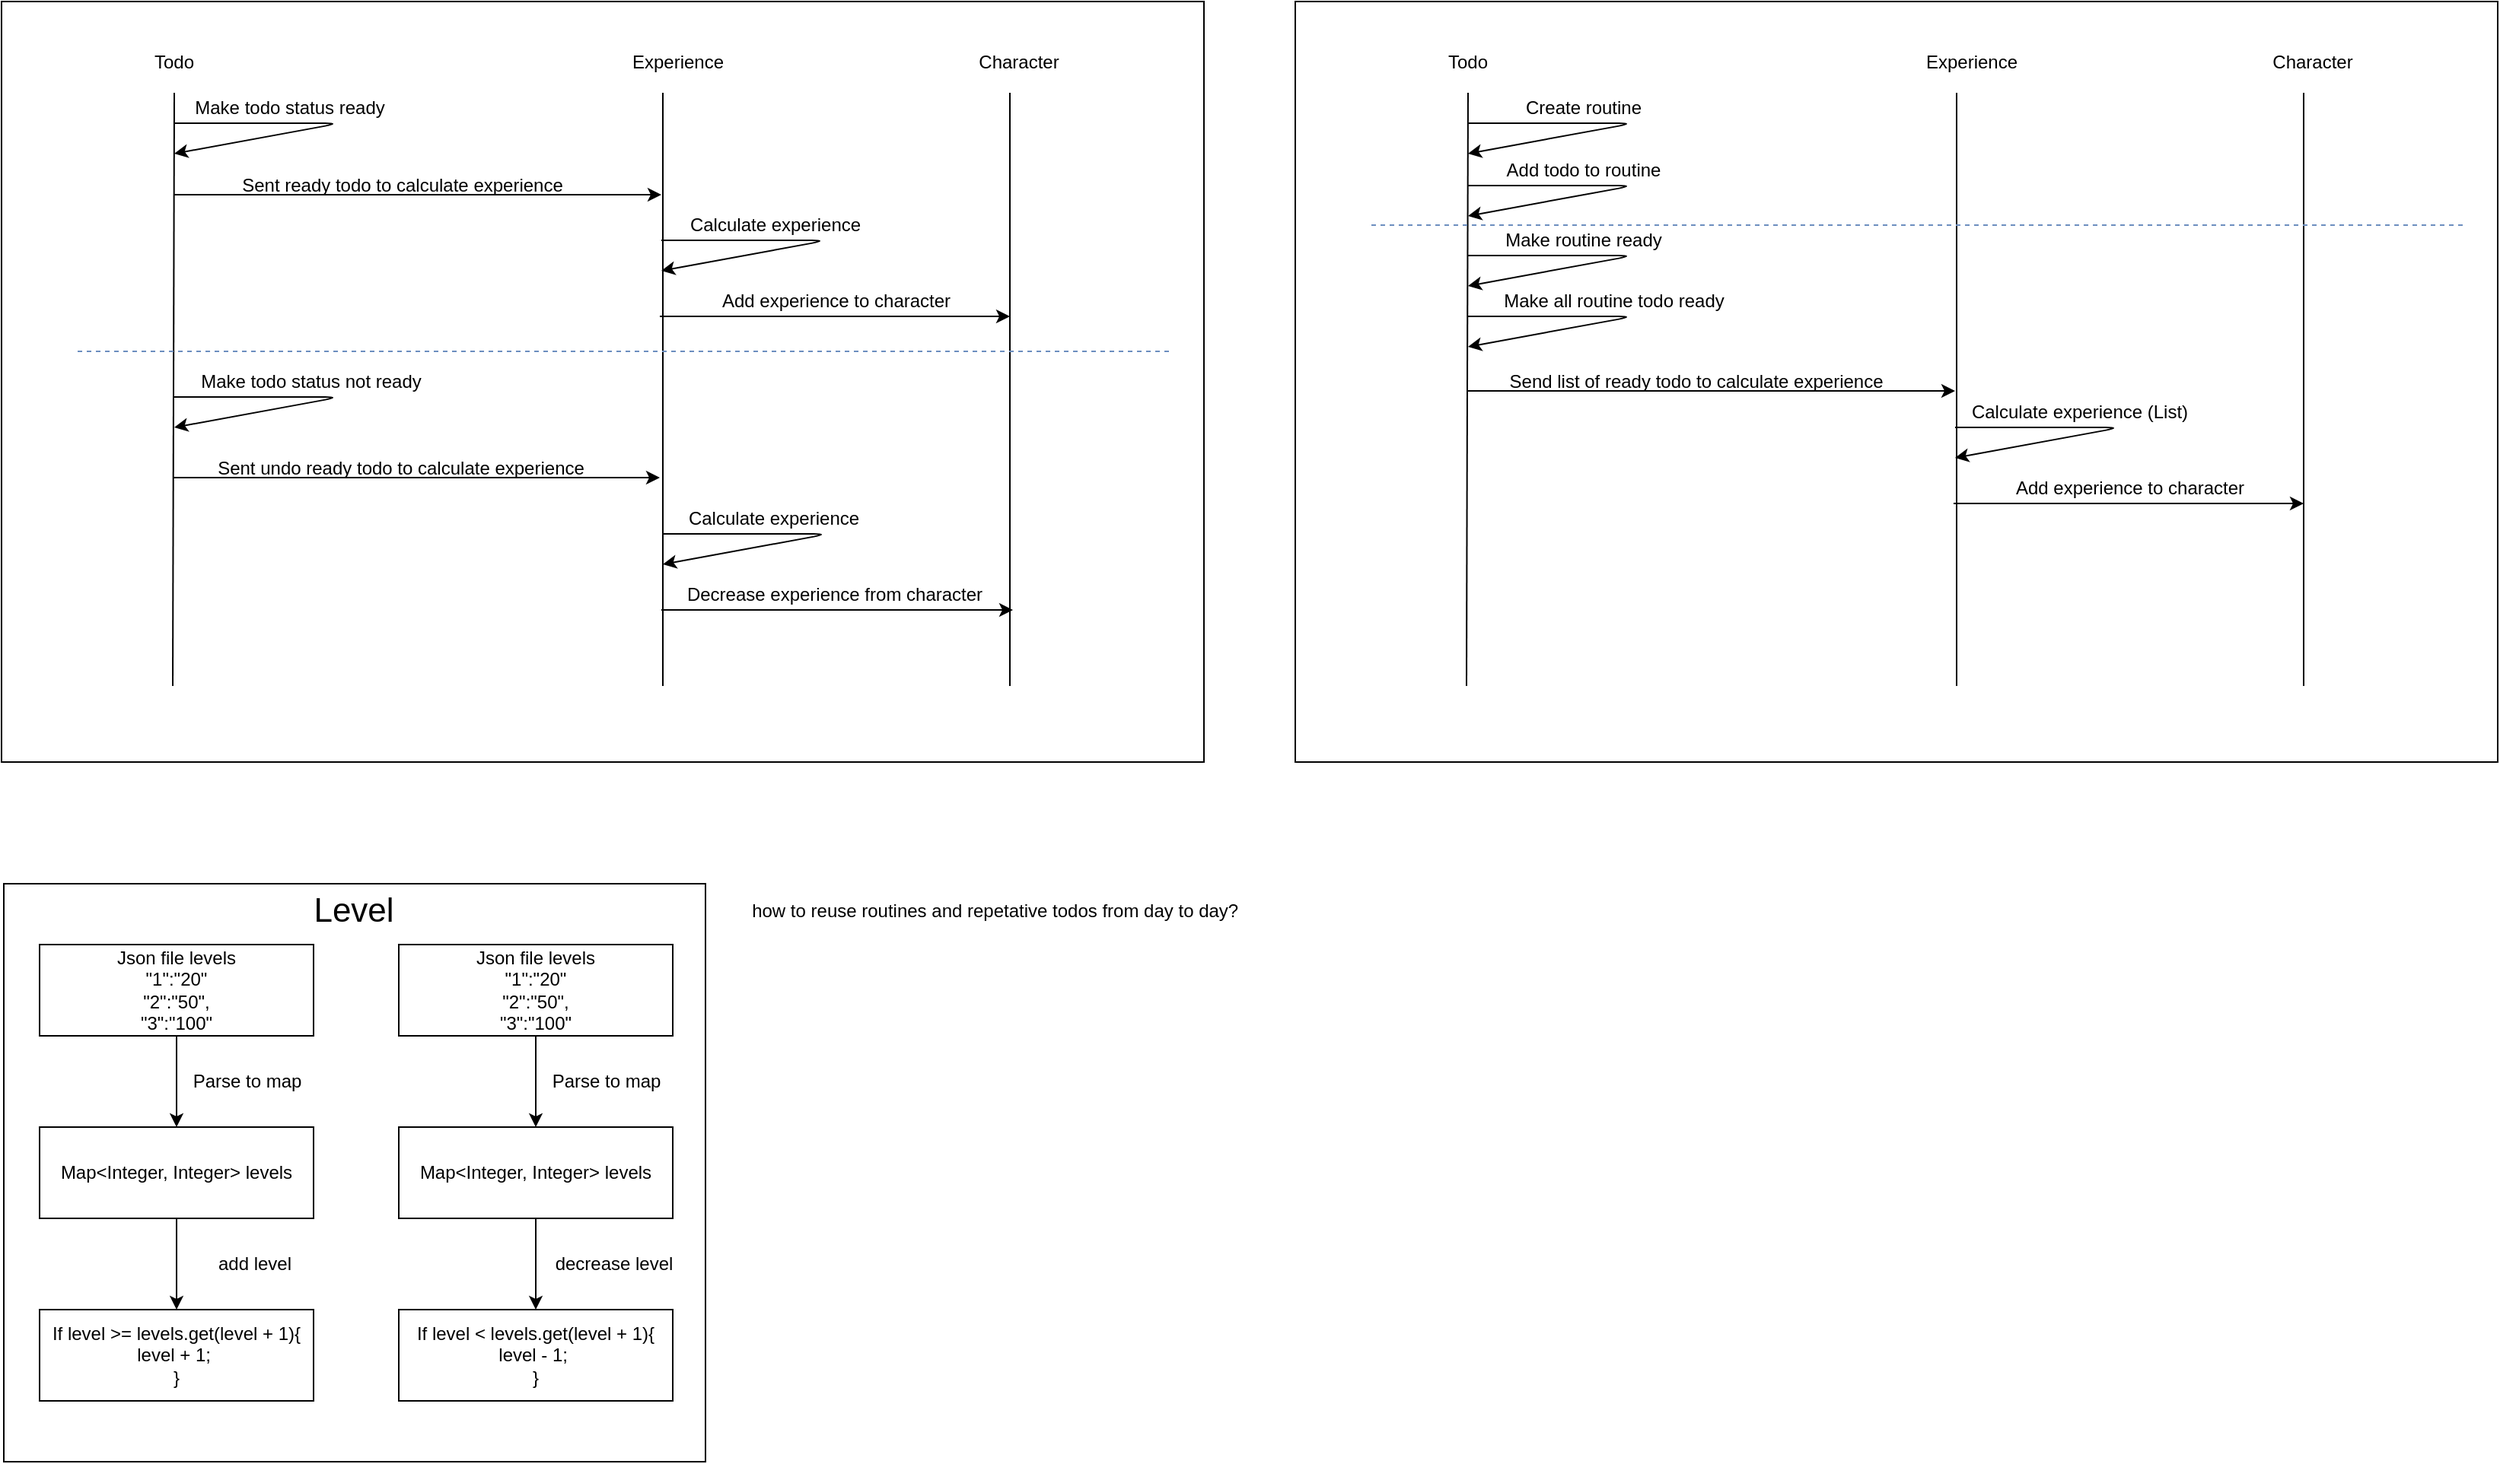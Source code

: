 <mxfile version="12.9.5" type="github">
  <diagram id="72BcZR0rlZjfZ5FAyjgI" name="Page-1">
    <mxGraphModel dx="2926" dy="1150" grid="1" gridSize="10" guides="1" tooltips="1" connect="1" arrows="1" fold="1" page="1" pageScale="1" pageWidth="850" pageHeight="1100" math="0" shadow="0">
      <root>
        <mxCell id="0" />
        <mxCell id="1" parent="0" />
        <mxCell id="xvMoqlMjp2rzaihJ2d3--21" value="" style="rounded=0;whiteSpace=wrap;html=1;" parent="1" vertex="1">
          <mxGeometry x="-818.5" y="620" width="461" height="380" as="geometry" />
        </mxCell>
        <mxCell id="khnz0ugkUXOLGg5roT6c-28" value="" style="rounded=0;whiteSpace=wrap;html=1;" parent="1" vertex="1">
          <mxGeometry x="-820" y="40" width="790" height="500" as="geometry" />
        </mxCell>
        <mxCell id="khnz0ugkUXOLGg5roT6c-2" value="" style="endArrow=none;html=1;" parent="1" edge="1">
          <mxGeometry width="50" height="50" relative="1" as="geometry">
            <mxPoint x="-707.5" y="490" as="sourcePoint" />
            <mxPoint x="-706.5" y="100" as="targetPoint" />
          </mxGeometry>
        </mxCell>
        <mxCell id="khnz0ugkUXOLGg5roT6c-3" value="" style="endArrow=none;html=1;" parent="1" edge="1">
          <mxGeometry width="50" height="50" relative="1" as="geometry">
            <mxPoint x="-385.5" y="490" as="sourcePoint" />
            <mxPoint x="-385.5" y="100" as="targetPoint" />
            <Array as="points">
              <mxPoint x="-385.5" y="247" />
            </Array>
          </mxGeometry>
        </mxCell>
        <mxCell id="khnz0ugkUXOLGg5roT6c-4" value="Todo" style="text;html=1;align=center;verticalAlign=middle;resizable=0;points=[];autosize=1;" parent="1" vertex="1">
          <mxGeometry x="-727.5" y="70" width="40" height="20" as="geometry" />
        </mxCell>
        <mxCell id="khnz0ugkUXOLGg5roT6c-5" value="Experience" style="text;html=1;align=center;verticalAlign=middle;resizable=0;points=[];autosize=1;" parent="1" vertex="1">
          <mxGeometry x="-416.5" y="70" width="80" height="20" as="geometry" />
        </mxCell>
        <mxCell id="khnz0ugkUXOLGg5roT6c-6" value="" style="endArrow=classic;html=1;" parent="1" edge="1">
          <mxGeometry width="50" height="50" relative="1" as="geometry">
            <mxPoint x="-706.5" y="167" as="sourcePoint" />
            <mxPoint x="-386.5" y="167" as="targetPoint" />
          </mxGeometry>
        </mxCell>
        <mxCell id="khnz0ugkUXOLGg5roT6c-7" value="Sent ready todo to calculate experience" style="text;html=1;align=center;verticalAlign=middle;resizable=0;points=[];autosize=1;" parent="1" vertex="1">
          <mxGeometry x="-672.5" y="151" width="230" height="20" as="geometry" />
        </mxCell>
        <mxCell id="khnz0ugkUXOLGg5roT6c-8" value="" style="endArrow=classic;html=1;" parent="1" edge="1">
          <mxGeometry width="50" height="50" relative="1" as="geometry">
            <mxPoint x="-386.5" y="197" as="sourcePoint" />
            <mxPoint x="-386.5" y="217" as="targetPoint" />
            <Array as="points">
              <mxPoint x="-277.5" y="197" />
            </Array>
          </mxGeometry>
        </mxCell>
        <mxCell id="khnz0ugkUXOLGg5roT6c-9" value="" style="endArrow=none;html=1;" parent="1" edge="1">
          <mxGeometry width="50" height="50" relative="1" as="geometry">
            <mxPoint x="-157.5" y="490" as="sourcePoint" />
            <mxPoint x="-157.5" y="100" as="targetPoint" />
            <Array as="points">
              <mxPoint x="-157.5" y="247" />
            </Array>
          </mxGeometry>
        </mxCell>
        <mxCell id="khnz0ugkUXOLGg5roT6c-10" value="Character" style="text;html=1;align=center;verticalAlign=middle;resizable=0;points=[];autosize=1;" parent="1" vertex="1">
          <mxGeometry x="-187.5" y="70" width="70" height="20" as="geometry" />
        </mxCell>
        <mxCell id="khnz0ugkUXOLGg5roT6c-11" value="Calculate experience" style="text;html=1;align=center;verticalAlign=middle;resizable=0;points=[];autosize=1;" parent="1" vertex="1">
          <mxGeometry x="-377.5" y="177" width="130" height="20" as="geometry" />
        </mxCell>
        <mxCell id="khnz0ugkUXOLGg5roT6c-12" value="" style="endArrow=classic;html=1;" parent="1" edge="1">
          <mxGeometry width="50" height="50" relative="1" as="geometry">
            <mxPoint x="-387.5" y="247" as="sourcePoint" />
            <mxPoint x="-157.5" y="247" as="targetPoint" />
          </mxGeometry>
        </mxCell>
        <mxCell id="khnz0ugkUXOLGg5roT6c-13" value="Add experience to character" style="text;html=1;align=center;verticalAlign=middle;resizable=0;points=[];autosize=1;" parent="1" vertex="1">
          <mxGeometry x="-357.5" y="227" width="170" height="20" as="geometry" />
        </mxCell>
        <mxCell id="khnz0ugkUXOLGg5roT6c-14" value="" style="endArrow=classic;html=1;" parent="1" edge="1">
          <mxGeometry width="50" height="50" relative="1" as="geometry">
            <mxPoint x="-707.5" y="353" as="sourcePoint" />
            <mxPoint x="-387.5" y="353" as="targetPoint" />
          </mxGeometry>
        </mxCell>
        <mxCell id="khnz0ugkUXOLGg5roT6c-15" value="Sent undo ready todo to calculate experience" style="text;html=1;align=center;verticalAlign=middle;resizable=0;points=[];autosize=1;" parent="1" vertex="1">
          <mxGeometry x="-688.5" y="337" width="260" height="20" as="geometry" />
        </mxCell>
        <mxCell id="khnz0ugkUXOLGg5roT6c-16" value="" style="endArrow=classic;html=1;" parent="1" edge="1">
          <mxGeometry width="50" height="50" relative="1" as="geometry">
            <mxPoint x="-385.5" y="390" as="sourcePoint" />
            <mxPoint x="-385.5" y="410" as="targetPoint" />
            <Array as="points">
              <mxPoint x="-276.5" y="390" />
            </Array>
          </mxGeometry>
        </mxCell>
        <mxCell id="khnz0ugkUXOLGg5roT6c-17" value="Calculate experience" style="text;html=1;align=center;verticalAlign=middle;resizable=0;points=[];autosize=1;" parent="1" vertex="1">
          <mxGeometry x="-378.5" y="370" width="130" height="20" as="geometry" />
        </mxCell>
        <mxCell id="khnz0ugkUXOLGg5roT6c-18" value="" style="endArrow=classic;html=1;" parent="1" edge="1">
          <mxGeometry width="50" height="50" relative="1" as="geometry">
            <mxPoint x="-386.5" y="440" as="sourcePoint" />
            <mxPoint x="-155.5" y="440" as="targetPoint" />
          </mxGeometry>
        </mxCell>
        <mxCell id="khnz0ugkUXOLGg5roT6c-19" value="Decrease experience from character" style="text;html=1;align=center;verticalAlign=middle;resizable=0;points=[];autosize=1;" parent="1" vertex="1">
          <mxGeometry x="-378.5" y="420" width="210" height="20" as="geometry" />
        </mxCell>
        <mxCell id="khnz0ugkUXOLGg5roT6c-20" value="Make todo status ready" style="text;html=1;align=center;verticalAlign=middle;resizable=0;points=[];autosize=1;" parent="1" vertex="1">
          <mxGeometry x="-701.5" y="100" width="140" height="20" as="geometry" />
        </mxCell>
        <mxCell id="khnz0ugkUXOLGg5roT6c-21" value="" style="endArrow=classic;html=1;" parent="1" edge="1">
          <mxGeometry width="50" height="50" relative="1" as="geometry">
            <mxPoint x="-706.5" y="120" as="sourcePoint" />
            <mxPoint x="-706.5" y="140" as="targetPoint" />
            <Array as="points">
              <mxPoint x="-597.5" y="120" />
            </Array>
          </mxGeometry>
        </mxCell>
        <mxCell id="khnz0ugkUXOLGg5roT6c-22" value="Make todo status not ready" style="text;html=1;align=center;verticalAlign=middle;resizable=0;points=[];autosize=1;" parent="1" vertex="1">
          <mxGeometry x="-697.5" y="280" width="160" height="20" as="geometry" />
        </mxCell>
        <mxCell id="khnz0ugkUXOLGg5roT6c-23" value="" style="endArrow=classic;html=1;" parent="1" edge="1">
          <mxGeometry width="50" height="50" relative="1" as="geometry">
            <mxPoint x="-706.5" y="300" as="sourcePoint" />
            <mxPoint x="-706.5" y="320" as="targetPoint" />
            <Array as="points">
              <mxPoint x="-597.5" y="300" />
            </Array>
          </mxGeometry>
        </mxCell>
        <mxCell id="khnz0ugkUXOLGg5roT6c-24" value="" style="endArrow=none;dashed=1;html=1;fillColor=#dae8fc;strokeColor=#6c8ebf;" parent="1" edge="1">
          <mxGeometry width="50" height="50" relative="1" as="geometry">
            <mxPoint x="-770" y="270" as="sourcePoint" />
            <mxPoint x="-50" y="270" as="targetPoint" />
          </mxGeometry>
        </mxCell>
        <mxCell id="xvMoqlMjp2rzaihJ2d3--9" value="" style="edgeStyle=orthogonalEdgeStyle;rounded=0;orthogonalLoop=1;jettySize=auto;html=1;" parent="1" source="xvMoqlMjp2rzaihJ2d3--1" target="xvMoqlMjp2rzaihJ2d3--5" edge="1">
          <mxGeometry relative="1" as="geometry" />
        </mxCell>
        <mxCell id="xvMoqlMjp2rzaihJ2d3--1" value="Map&amp;lt;Integer, Integer&amp;gt; levels" style="rounded=0;whiteSpace=wrap;html=1;" parent="1" vertex="1">
          <mxGeometry x="-795" y="780" width="180" height="60" as="geometry" />
        </mxCell>
        <mxCell id="xvMoqlMjp2rzaihJ2d3--4" value="&lt;font style=&quot;font-size: 22px&quot;&gt;Level&lt;/font&gt;" style="text;html=1;align=center;verticalAlign=middle;resizable=0;points=[];autosize=1;" parent="1" vertex="1">
          <mxGeometry x="-624" y="628" width="70" height="20" as="geometry" />
        </mxCell>
        <mxCell id="xvMoqlMjp2rzaihJ2d3--5" value="If level &amp;gt;= levels.get(level + 1){&lt;br&gt;level + 1;&amp;nbsp;&lt;br&gt;}" style="rounded=0;whiteSpace=wrap;html=1;" parent="1" vertex="1">
          <mxGeometry x="-795" y="900" width="180" height="60" as="geometry" />
        </mxCell>
        <mxCell id="xvMoqlMjp2rzaihJ2d3--7" value="" style="edgeStyle=orthogonalEdgeStyle;rounded=0;orthogonalLoop=1;jettySize=auto;html=1;" parent="1" source="xvMoqlMjp2rzaihJ2d3--6" target="xvMoqlMjp2rzaihJ2d3--1" edge="1">
          <mxGeometry relative="1" as="geometry" />
        </mxCell>
        <mxCell id="xvMoqlMjp2rzaihJ2d3--6" value="Json file levels&lt;br&gt;&quot;1&quot;:&quot;20&quot;&lt;br&gt;&quot;2&quot;:&quot;50&quot;,&lt;br&gt;&quot;3&quot;:&quot;100&quot;" style="rounded=0;whiteSpace=wrap;html=1;" parent="1" vertex="1">
          <mxGeometry x="-795" y="660" width="180" height="60" as="geometry" />
        </mxCell>
        <mxCell id="xvMoqlMjp2rzaihJ2d3--8" value="Parse to map" style="text;html=1;align=center;verticalAlign=middle;resizable=0;points=[];autosize=1;" parent="1" vertex="1">
          <mxGeometry x="-704.5" y="740" width="90" height="20" as="geometry" />
        </mxCell>
        <mxCell id="xvMoqlMjp2rzaihJ2d3--11" value="add level" style="text;html=1;align=center;verticalAlign=middle;resizable=0;points=[];autosize=1;" parent="1" vertex="1">
          <mxGeometry x="-684" y="860" width="60" height="20" as="geometry" />
        </mxCell>
        <mxCell id="xvMoqlMjp2rzaihJ2d3--12" value="" style="edgeStyle=orthogonalEdgeStyle;rounded=0;orthogonalLoop=1;jettySize=auto;html=1;" parent="1" source="xvMoqlMjp2rzaihJ2d3--13" target="xvMoqlMjp2rzaihJ2d3--15" edge="1">
          <mxGeometry relative="1" as="geometry" />
        </mxCell>
        <mxCell id="xvMoqlMjp2rzaihJ2d3--13" value="Map&amp;lt;Integer, Integer&amp;gt; levels" style="rounded=0;whiteSpace=wrap;html=1;" parent="1" vertex="1">
          <mxGeometry x="-559" y="780" width="180" height="60" as="geometry" />
        </mxCell>
        <mxCell id="xvMoqlMjp2rzaihJ2d3--15" value="If level &amp;lt; levels.get(level + 1){&lt;br&gt;level - 1;&amp;nbsp;&lt;br&gt;}" style="rounded=0;whiteSpace=wrap;html=1;" parent="1" vertex="1">
          <mxGeometry x="-559" y="900" width="180" height="60" as="geometry" />
        </mxCell>
        <mxCell id="xvMoqlMjp2rzaihJ2d3--16" value="" style="edgeStyle=orthogonalEdgeStyle;rounded=0;orthogonalLoop=1;jettySize=auto;html=1;" parent="1" source="xvMoqlMjp2rzaihJ2d3--17" target="xvMoqlMjp2rzaihJ2d3--13" edge="1">
          <mxGeometry relative="1" as="geometry" />
        </mxCell>
        <mxCell id="xvMoqlMjp2rzaihJ2d3--17" value="Json file levels&lt;br&gt;&quot;1&quot;:&quot;20&quot;&lt;br&gt;&quot;2&quot;:&quot;50&quot;,&lt;br&gt;&quot;3&quot;:&quot;100&quot;" style="rounded=0;whiteSpace=wrap;html=1;" parent="1" vertex="1">
          <mxGeometry x="-559" y="660" width="180" height="60" as="geometry" />
        </mxCell>
        <mxCell id="xvMoqlMjp2rzaihJ2d3--18" value="Parse to map" style="text;html=1;align=center;verticalAlign=middle;resizable=0;points=[];autosize=1;" parent="1" vertex="1">
          <mxGeometry x="-468.5" y="740" width="90" height="20" as="geometry" />
        </mxCell>
        <mxCell id="xvMoqlMjp2rzaihJ2d3--19" value="decrease level" style="text;html=1;align=center;verticalAlign=middle;resizable=0;points=[];autosize=1;" parent="1" vertex="1">
          <mxGeometry x="-463" y="860" width="90" height="20" as="geometry" />
        </mxCell>
        <mxCell id="xvMoqlMjp2rzaihJ2d3--22" value="how to reuse routines and repetative todos from day to day?&amp;nbsp;" style="text;html=1;align=center;verticalAlign=middle;resizable=0;points=[];autosize=1;" parent="1" vertex="1">
          <mxGeometry x="-336.5" y="628" width="340" height="20" as="geometry" />
        </mxCell>
        <mxCell id="MWekD1bT6eHtkvow1qM9-3" value="" style="rounded=0;whiteSpace=wrap;html=1;" vertex="1" parent="1">
          <mxGeometry x="30" y="40" width="790" height="500" as="geometry" />
        </mxCell>
        <mxCell id="MWekD1bT6eHtkvow1qM9-4" value="" style="endArrow=none;html=1;" edge="1" parent="1">
          <mxGeometry width="50" height="50" relative="1" as="geometry">
            <mxPoint x="142.5" y="490" as="sourcePoint" />
            <mxPoint x="143.5" y="100" as="targetPoint" />
          </mxGeometry>
        </mxCell>
        <mxCell id="MWekD1bT6eHtkvow1qM9-5" value="" style="endArrow=none;html=1;" edge="1" parent="1">
          <mxGeometry width="50" height="50" relative="1" as="geometry">
            <mxPoint x="464.5" y="490" as="sourcePoint" />
            <mxPoint x="464.5" y="100" as="targetPoint" />
            <Array as="points">
              <mxPoint x="464.5" y="247" />
            </Array>
          </mxGeometry>
        </mxCell>
        <mxCell id="MWekD1bT6eHtkvow1qM9-6" value="Todo" style="text;html=1;align=center;verticalAlign=middle;resizable=0;points=[];autosize=1;" vertex="1" parent="1">
          <mxGeometry x="122.5" y="70" width="40" height="20" as="geometry" />
        </mxCell>
        <mxCell id="MWekD1bT6eHtkvow1qM9-7" value="Experience" style="text;html=1;align=center;verticalAlign=middle;resizable=0;points=[];autosize=1;" vertex="1" parent="1">
          <mxGeometry x="433.5" y="70" width="80" height="20" as="geometry" />
        </mxCell>
        <mxCell id="MWekD1bT6eHtkvow1qM9-8" value="" style="endArrow=classic;html=1;" edge="1" parent="1">
          <mxGeometry width="50" height="50" relative="1" as="geometry">
            <mxPoint x="143.5" y="296" as="sourcePoint" />
            <mxPoint x="463.5" y="296" as="targetPoint" />
          </mxGeometry>
        </mxCell>
        <mxCell id="MWekD1bT6eHtkvow1qM9-9" value="Send list of ready todo to calculate experience" style="text;html=1;align=center;verticalAlign=middle;resizable=0;points=[];autosize=1;" vertex="1" parent="1">
          <mxGeometry x="167.5" y="280" width="250" height="20" as="geometry" />
        </mxCell>
        <mxCell id="MWekD1bT6eHtkvow1qM9-10" value="" style="endArrow=classic;html=1;" edge="1" parent="1">
          <mxGeometry width="50" height="50" relative="1" as="geometry">
            <mxPoint x="463.5" y="320" as="sourcePoint" />
            <mxPoint x="463.5" y="340" as="targetPoint" />
            <Array as="points">
              <mxPoint x="572.5" y="320" />
            </Array>
          </mxGeometry>
        </mxCell>
        <mxCell id="MWekD1bT6eHtkvow1qM9-11" value="" style="endArrow=none;html=1;" edge="1" parent="1">
          <mxGeometry width="50" height="50" relative="1" as="geometry">
            <mxPoint x="692.5" y="490" as="sourcePoint" />
            <mxPoint x="692.5" y="100" as="targetPoint" />
            <Array as="points">
              <mxPoint x="692.5" y="247" />
            </Array>
          </mxGeometry>
        </mxCell>
        <mxCell id="MWekD1bT6eHtkvow1qM9-12" value="Character" style="text;html=1;align=center;verticalAlign=middle;resizable=0;points=[];autosize=1;" vertex="1" parent="1">
          <mxGeometry x="662.5" y="70" width="70" height="20" as="geometry" />
        </mxCell>
        <mxCell id="MWekD1bT6eHtkvow1qM9-13" value="Calculate experience (List)" style="text;html=1;align=center;verticalAlign=middle;resizable=0;points=[];autosize=1;" vertex="1" parent="1">
          <mxGeometry x="470" y="300" width="150" height="20" as="geometry" />
        </mxCell>
        <mxCell id="MWekD1bT6eHtkvow1qM9-14" value="" style="endArrow=classic;html=1;" edge="1" parent="1">
          <mxGeometry width="50" height="50" relative="1" as="geometry">
            <mxPoint x="462.5" y="370" as="sourcePoint" />
            <mxPoint x="692.5" y="370" as="targetPoint" />
          </mxGeometry>
        </mxCell>
        <mxCell id="MWekD1bT6eHtkvow1qM9-15" value="Add experience to character" style="text;html=1;align=center;verticalAlign=middle;resizable=0;points=[];autosize=1;" vertex="1" parent="1">
          <mxGeometry x="492.5" y="350" width="170" height="20" as="geometry" />
        </mxCell>
        <mxCell id="MWekD1bT6eHtkvow1qM9-22" value="Create routine" style="text;html=1;align=center;verticalAlign=middle;resizable=0;points=[];autosize=1;" vertex="1" parent="1">
          <mxGeometry x="173.5" y="100" width="90" height="20" as="geometry" />
        </mxCell>
        <mxCell id="MWekD1bT6eHtkvow1qM9-23" value="" style="endArrow=classic;html=1;" edge="1" parent="1">
          <mxGeometry width="50" height="50" relative="1" as="geometry">
            <mxPoint x="143.5" y="120" as="sourcePoint" />
            <mxPoint x="143.5" y="140" as="targetPoint" />
            <Array as="points">
              <mxPoint x="252.5" y="120" />
            </Array>
          </mxGeometry>
        </mxCell>
        <mxCell id="MWekD1bT6eHtkvow1qM9-26" value="" style="endArrow=none;dashed=1;html=1;fillColor=#dae8fc;strokeColor=#6c8ebf;" edge="1" parent="1">
          <mxGeometry width="50" height="50" relative="1" as="geometry">
            <mxPoint x="80" y="187" as="sourcePoint" />
            <mxPoint x="800" y="187" as="targetPoint" />
          </mxGeometry>
        </mxCell>
        <mxCell id="MWekD1bT6eHtkvow1qM9-27" value="Add todo to routine" style="text;html=1;align=center;verticalAlign=middle;resizable=0;points=[];autosize=1;" vertex="1" parent="1">
          <mxGeometry x="163.5" y="141" width="110" height="20" as="geometry" />
        </mxCell>
        <mxCell id="MWekD1bT6eHtkvow1qM9-28" value="" style="endArrow=classic;html=1;" edge="1" parent="1">
          <mxGeometry width="50" height="50" relative="1" as="geometry">
            <mxPoint x="143.5" y="161" as="sourcePoint" />
            <mxPoint x="143.5" y="181" as="targetPoint" />
            <Array as="points">
              <mxPoint x="252.5" y="161" />
            </Array>
          </mxGeometry>
        </mxCell>
        <mxCell id="MWekD1bT6eHtkvow1qM9-29" value="Make routine ready" style="text;html=1;align=center;verticalAlign=middle;resizable=0;points=[];autosize=1;" vertex="1" parent="1">
          <mxGeometry x="163.5" y="187" width="110" height="20" as="geometry" />
        </mxCell>
        <mxCell id="MWekD1bT6eHtkvow1qM9-30" value="" style="endArrow=classic;html=1;" edge="1" parent="1">
          <mxGeometry width="50" height="50" relative="1" as="geometry">
            <mxPoint x="143.5" y="207" as="sourcePoint" />
            <mxPoint x="143.5" y="227" as="targetPoint" />
            <Array as="points">
              <mxPoint x="252.5" y="207" />
            </Array>
          </mxGeometry>
        </mxCell>
        <mxCell id="MWekD1bT6eHtkvow1qM9-31" value="" style="endArrow=classic;html=1;" edge="1" parent="1">
          <mxGeometry width="50" height="50" relative="1" as="geometry">
            <mxPoint x="143.5" y="247" as="sourcePoint" />
            <mxPoint x="143.5" y="267" as="targetPoint" />
            <Array as="points">
              <mxPoint x="252.5" y="247" />
            </Array>
          </mxGeometry>
        </mxCell>
        <mxCell id="MWekD1bT6eHtkvow1qM9-32" value="Make all routine todo ready" style="text;html=1;align=center;verticalAlign=middle;resizable=0;points=[];autosize=1;" vertex="1" parent="1">
          <mxGeometry x="163.5" y="227" width="150" height="20" as="geometry" />
        </mxCell>
      </root>
    </mxGraphModel>
  </diagram>
</mxfile>
